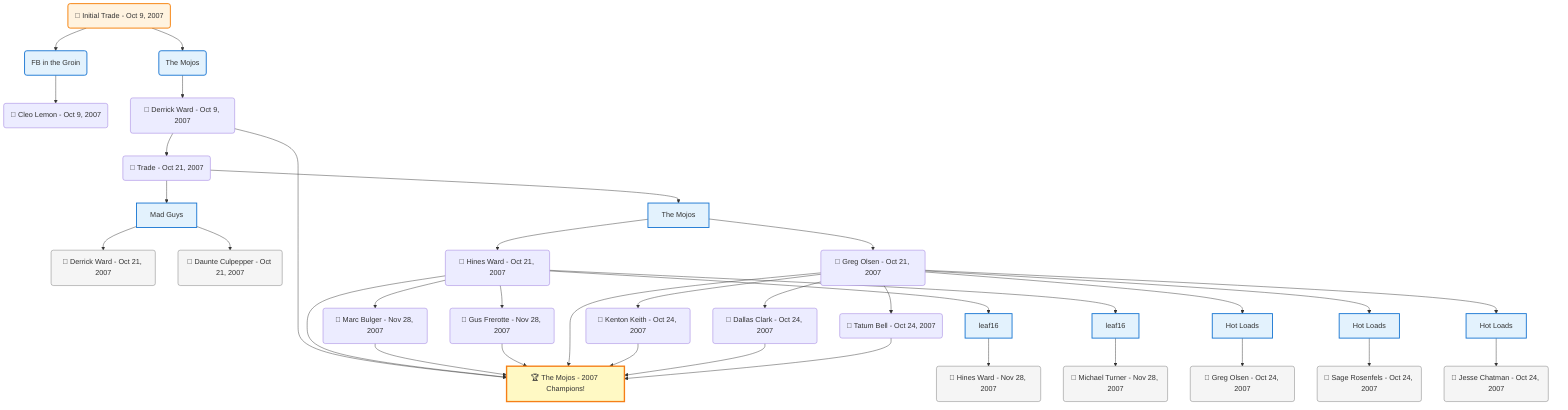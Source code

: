 flowchart TD

    TRADE_MAIN("🔄 Initial Trade - Oct 9, 2007")
    TEAM_1("FB in the Groin")
    TEAM_2("The Mojos")
    NODE_9c9375af-1982-447c-a53c-9518ac1cc52c("🔄 Cleo Lemon - Oct 9, 2007")
    NODE_9d54d290-ae8e-4fdd-9d43-c1ef819ea0bd("🔄 Derrick Ward - Oct 9, 2007")
    CHAMP_bbe2d0ad-54cf-4c22-be82-b2a5f262a157_2007["🏆 The Mojos - 2007 Champions!"]
    TRADE_b250236a-2382-4234-a042-2fa84a81b06a_3("🔄 Trade - Oct 21, 2007")
    TEAM_f5908944-6efd-40eb-af54-6c53004e0e2f_4["Mad Guys"]
    NODE_81120f5b-22bd-47e9-ab35-f04a90bb4058("🔄 Derrick Ward - Oct 21, 2007")
    NODE_cff5655f-ac9d-487f-8ed1-92e3214e7365("🔄 Daunte Culpepper - Oct 21, 2007")
    TEAM_bbe2d0ad-54cf-4c22-be82-b2a5f262a157_5["The Mojos"]
    NODE_a7ed07a6-5420-4b99-8ae3-52ac5f26f613("🔄 Hines Ward - Oct 21, 2007")
    TEAM_66fb98f4-89a7-45f9-893a-b41d71e6249d_6["leaf16"]
    NODE_91e372ce-59bc-47bb-9e88-cf79be62c936("🔄 Hines Ward - Nov 28, 2007")
    NODE_4103b6d7-a28f-4a7d-8b6a-1ce4f5695239("🔄 Marc Bulger - Nov 28, 2007")
    TEAM_66fb98f4-89a7-45f9-893a-b41d71e6249d_7["leaf16"]
    NODE_d8df4f38-ad56-4192-a87e-5ff6f2166d58("🔄 Michael Turner - Nov 28, 2007")
    NODE_420928ec-cddd-4579-b112-ce77f0f2fd56("🔄 Gus Frerotte - Nov 28, 2007")
    NODE_d004e552-ba1f-4f47-9539-624fc836fe72("🔄 Greg Olsen - Oct 21, 2007")
    TEAM_8e9f18ff-62c3-40e8-bb10-32f74cf4ee33_8["Hot Loads"]
    NODE_497e9d5a-3bc9-4ca4-8828-d30851fe786d("🔄 Greg Olsen - Oct 24, 2007")
    NODE_9f96722c-4017-466b-b54a-06f02e9dce4c("🔄 Kenton Keith - Oct 24, 2007")
    TEAM_8e9f18ff-62c3-40e8-bb10-32f74cf4ee33_9["Hot Loads"]
    NODE_64760d7a-a777-4278-be93-a241345552be("🔄 Sage Rosenfels - Oct 24, 2007")
    TEAM_8e9f18ff-62c3-40e8-bb10-32f74cf4ee33_10["Hot Loads"]
    NODE_5274181a-578e-429d-bb83-a2e156caf6c0("🔄 Jesse Chatman - Oct 24, 2007")
    NODE_f6a179a1-e026-484d-9015-d45f15d3b914("🔄 Dallas Clark - Oct 24, 2007")
    NODE_93b976f1-2eb9-42ae-b4b7-f0e7eab777f9("🔄 Tatum Bell - Oct 24, 2007")

    TRADE_MAIN --> TEAM_1
    TRADE_MAIN --> TEAM_2
    TEAM_1 --> NODE_9c9375af-1982-447c-a53c-9518ac1cc52c
    TEAM_2 --> NODE_9d54d290-ae8e-4fdd-9d43-c1ef819ea0bd
    NODE_9d54d290-ae8e-4fdd-9d43-c1ef819ea0bd --> CHAMP_bbe2d0ad-54cf-4c22-be82-b2a5f262a157_2007
    NODE_9d54d290-ae8e-4fdd-9d43-c1ef819ea0bd --> TRADE_b250236a-2382-4234-a042-2fa84a81b06a_3
    TRADE_b250236a-2382-4234-a042-2fa84a81b06a_3 --> TEAM_f5908944-6efd-40eb-af54-6c53004e0e2f_4
    TEAM_f5908944-6efd-40eb-af54-6c53004e0e2f_4 --> NODE_81120f5b-22bd-47e9-ab35-f04a90bb4058
    TEAM_f5908944-6efd-40eb-af54-6c53004e0e2f_4 --> NODE_cff5655f-ac9d-487f-8ed1-92e3214e7365
    TRADE_b250236a-2382-4234-a042-2fa84a81b06a_3 --> TEAM_bbe2d0ad-54cf-4c22-be82-b2a5f262a157_5
    TEAM_bbe2d0ad-54cf-4c22-be82-b2a5f262a157_5 --> NODE_a7ed07a6-5420-4b99-8ae3-52ac5f26f613
    NODE_a7ed07a6-5420-4b99-8ae3-52ac5f26f613 --> CHAMP_bbe2d0ad-54cf-4c22-be82-b2a5f262a157_2007
    NODE_a7ed07a6-5420-4b99-8ae3-52ac5f26f613 --> TEAM_66fb98f4-89a7-45f9-893a-b41d71e6249d_6
    TEAM_66fb98f4-89a7-45f9-893a-b41d71e6249d_6 --> NODE_91e372ce-59bc-47bb-9e88-cf79be62c936
    NODE_a7ed07a6-5420-4b99-8ae3-52ac5f26f613 --> NODE_4103b6d7-a28f-4a7d-8b6a-1ce4f5695239
    NODE_4103b6d7-a28f-4a7d-8b6a-1ce4f5695239 --> CHAMP_bbe2d0ad-54cf-4c22-be82-b2a5f262a157_2007
    NODE_a7ed07a6-5420-4b99-8ae3-52ac5f26f613 --> TEAM_66fb98f4-89a7-45f9-893a-b41d71e6249d_7
    TEAM_66fb98f4-89a7-45f9-893a-b41d71e6249d_7 --> NODE_d8df4f38-ad56-4192-a87e-5ff6f2166d58
    NODE_a7ed07a6-5420-4b99-8ae3-52ac5f26f613 --> NODE_420928ec-cddd-4579-b112-ce77f0f2fd56
    NODE_420928ec-cddd-4579-b112-ce77f0f2fd56 --> CHAMP_bbe2d0ad-54cf-4c22-be82-b2a5f262a157_2007
    TEAM_bbe2d0ad-54cf-4c22-be82-b2a5f262a157_5 --> NODE_d004e552-ba1f-4f47-9539-624fc836fe72
    NODE_d004e552-ba1f-4f47-9539-624fc836fe72 --> CHAMP_bbe2d0ad-54cf-4c22-be82-b2a5f262a157_2007
    NODE_d004e552-ba1f-4f47-9539-624fc836fe72 --> TEAM_8e9f18ff-62c3-40e8-bb10-32f74cf4ee33_8
    TEAM_8e9f18ff-62c3-40e8-bb10-32f74cf4ee33_8 --> NODE_497e9d5a-3bc9-4ca4-8828-d30851fe786d
    NODE_d004e552-ba1f-4f47-9539-624fc836fe72 --> NODE_9f96722c-4017-466b-b54a-06f02e9dce4c
    NODE_9f96722c-4017-466b-b54a-06f02e9dce4c --> CHAMP_bbe2d0ad-54cf-4c22-be82-b2a5f262a157_2007
    NODE_d004e552-ba1f-4f47-9539-624fc836fe72 --> TEAM_8e9f18ff-62c3-40e8-bb10-32f74cf4ee33_9
    TEAM_8e9f18ff-62c3-40e8-bb10-32f74cf4ee33_9 --> NODE_64760d7a-a777-4278-be93-a241345552be
    NODE_d004e552-ba1f-4f47-9539-624fc836fe72 --> TEAM_8e9f18ff-62c3-40e8-bb10-32f74cf4ee33_10
    TEAM_8e9f18ff-62c3-40e8-bb10-32f74cf4ee33_10 --> NODE_5274181a-578e-429d-bb83-a2e156caf6c0
    NODE_d004e552-ba1f-4f47-9539-624fc836fe72 --> NODE_f6a179a1-e026-484d-9015-d45f15d3b914
    NODE_f6a179a1-e026-484d-9015-d45f15d3b914 --> CHAMP_bbe2d0ad-54cf-4c22-be82-b2a5f262a157_2007
    NODE_d004e552-ba1f-4f47-9539-624fc836fe72 --> NODE_93b976f1-2eb9-42ae-b4b7-f0e7eab777f9
    NODE_93b976f1-2eb9-42ae-b4b7-f0e7eab777f9 --> CHAMP_bbe2d0ad-54cf-4c22-be82-b2a5f262a157_2007

    %% Node styling
    classDef teamNode fill:#e3f2fd,stroke:#1976d2,stroke-width:2px
    classDef tradeNode fill:#fff3e0,stroke:#f57c00,stroke-width:2px
    classDef playerNode fill:#f3e5f5,stroke:#7b1fa2,stroke-width:1px
    classDef nonRootPlayerNode fill:#f5f5f5,stroke:#757575,stroke-width:1px
    classDef endNode fill:#ffebee,stroke:#c62828,stroke-width:2px
    classDef waiverNode fill:#e8f5e8,stroke:#388e3c,stroke-width:2px
    classDef championshipNode fill:#fff9c4,stroke:#f57f17,stroke-width:3px

    class TEAM_1,TEAM_2,TEAM_f5908944-6efd-40eb-af54-6c53004e0e2f_4,TEAM_bbe2d0ad-54cf-4c22-be82-b2a5f262a157_5,TEAM_66fb98f4-89a7-45f9-893a-b41d71e6249d_6,TEAM_66fb98f4-89a7-45f9-893a-b41d71e6249d_7,TEAM_8e9f18ff-62c3-40e8-bb10-32f74cf4ee33_8,TEAM_8e9f18ff-62c3-40e8-bb10-32f74cf4ee33_9,TEAM_8e9f18ff-62c3-40e8-bb10-32f74cf4ee33_10 teamNode
    class CHAMP_bbe2d0ad-54cf-4c22-be82-b2a5f262a157_2007 championshipNode
    class NODE_81120f5b-22bd-47e9-ab35-f04a90bb4058,NODE_cff5655f-ac9d-487f-8ed1-92e3214e7365,NODE_91e372ce-59bc-47bb-9e88-cf79be62c936,NODE_d8df4f38-ad56-4192-a87e-5ff6f2166d58,NODE_497e9d5a-3bc9-4ca4-8828-d30851fe786d,NODE_64760d7a-a777-4278-be93-a241345552be,NODE_5274181a-578e-429d-bb83-a2e156caf6c0 nonRootPlayerNode
    class TRADE_MAIN tradeNode